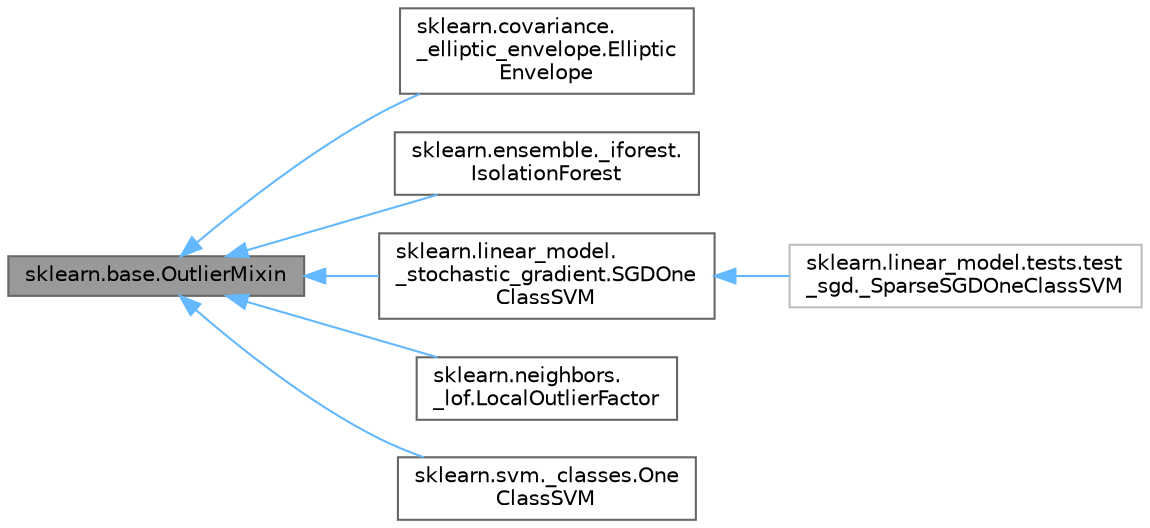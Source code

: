 digraph "sklearn.base.OutlierMixin"
{
 // LATEX_PDF_SIZE
  bgcolor="transparent";
  edge [fontname=Helvetica,fontsize=10,labelfontname=Helvetica,labelfontsize=10];
  node [fontname=Helvetica,fontsize=10,shape=box,height=0.2,width=0.4];
  rankdir="LR";
  Node1 [id="Node000001",label="sklearn.base.OutlierMixin",height=0.2,width=0.4,color="gray40", fillcolor="grey60", style="filled", fontcolor="black",tooltip=" "];
  Node1 -> Node2 [id="edge1_Node000001_Node000002",dir="back",color="steelblue1",style="solid",tooltip=" "];
  Node2 [id="Node000002",label="sklearn.covariance.\l_elliptic_envelope.Elliptic\lEnvelope",height=0.2,width=0.4,color="gray40", fillcolor="white", style="filled",URL="$dd/dcb/classsklearn_1_1covariance_1_1__elliptic__envelope_1_1EllipticEnvelope.html",tooltip=" "];
  Node1 -> Node3 [id="edge2_Node000001_Node000003",dir="back",color="steelblue1",style="solid",tooltip=" "];
  Node3 [id="Node000003",label="sklearn.ensemble._iforest.\lIsolationForest",height=0.2,width=0.4,color="gray40", fillcolor="white", style="filled",URL="$d2/de9/classsklearn_1_1ensemble_1_1__iforest_1_1IsolationForest.html",tooltip=" "];
  Node1 -> Node4 [id="edge3_Node000001_Node000004",dir="back",color="steelblue1",style="solid",tooltip=" "];
  Node4 [id="Node000004",label="sklearn.linear_model.\l_stochastic_gradient.SGDOne\lClassSVM",height=0.2,width=0.4,color="gray40", fillcolor="white", style="filled",URL="$d6/dba/classsklearn_1_1linear__model_1_1__stochastic__gradient_1_1SGDOneClassSVM.html",tooltip=" "];
  Node4 -> Node5 [id="edge4_Node000004_Node000005",dir="back",color="steelblue1",style="solid",tooltip=" "];
  Node5 [id="Node000005",label="sklearn.linear_model.tests.test\l_sgd._SparseSGDOneClassSVM",height=0.2,width=0.4,color="grey75", fillcolor="white", style="filled",URL="$de/dd8/classsklearn_1_1linear__model_1_1tests_1_1test__sgd_1_1__SparseSGDOneClassSVM.html",tooltip=" "];
  Node1 -> Node6 [id="edge5_Node000001_Node000006",dir="back",color="steelblue1",style="solid",tooltip=" "];
  Node6 [id="Node000006",label="sklearn.neighbors.\l_lof.LocalOutlierFactor",height=0.2,width=0.4,color="gray40", fillcolor="white", style="filled",URL="$d6/de0/classsklearn_1_1neighbors_1_1__lof_1_1LocalOutlierFactor.html",tooltip=" "];
  Node1 -> Node7 [id="edge6_Node000001_Node000007",dir="back",color="steelblue1",style="solid",tooltip=" "];
  Node7 [id="Node000007",label="sklearn.svm._classes.One\lClassSVM",height=0.2,width=0.4,color="gray40", fillcolor="white", style="filled",URL="$d7/d71/classsklearn_1_1svm_1_1__classes_1_1OneClassSVM.html",tooltip=" "];
}

